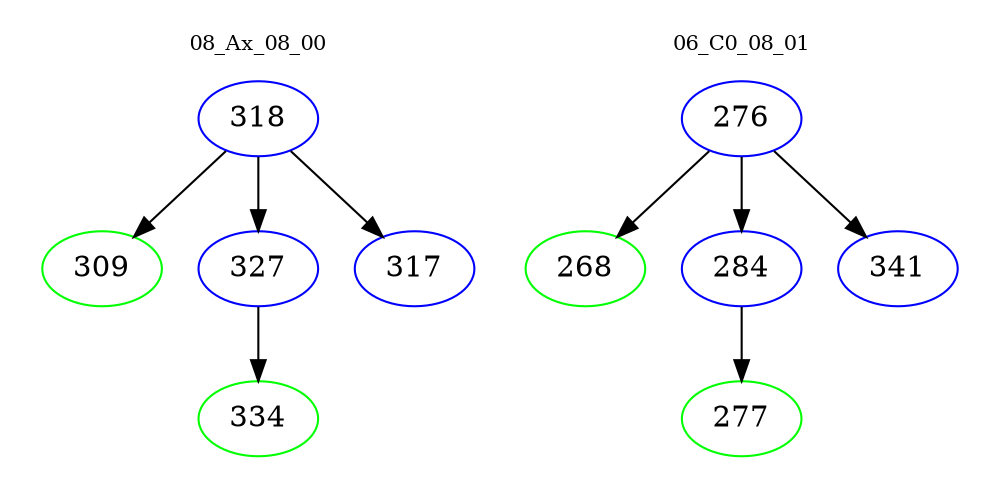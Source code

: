 digraph{
subgraph cluster_0 {
color = white
label = "08_Ax_08_00";
fontsize=10;
T0_318 [label="318", color="blue"]
T0_318 -> T0_309 [color="black"]
T0_309 [label="309", color="green"]
T0_318 -> T0_327 [color="black"]
T0_327 [label="327", color="blue"]
T0_327 -> T0_334 [color="black"]
T0_334 [label="334", color="green"]
T0_318 -> T0_317 [color="black"]
T0_317 [label="317", color="blue"]
}
subgraph cluster_1 {
color = white
label = "06_C0_08_01";
fontsize=10;
T1_276 [label="276", color="blue"]
T1_276 -> T1_268 [color="black"]
T1_268 [label="268", color="green"]
T1_276 -> T1_284 [color="black"]
T1_284 [label="284", color="blue"]
T1_284 -> T1_277 [color="black"]
T1_277 [label="277", color="green"]
T1_276 -> T1_341 [color="black"]
T1_341 [label="341", color="blue"]
}
}
